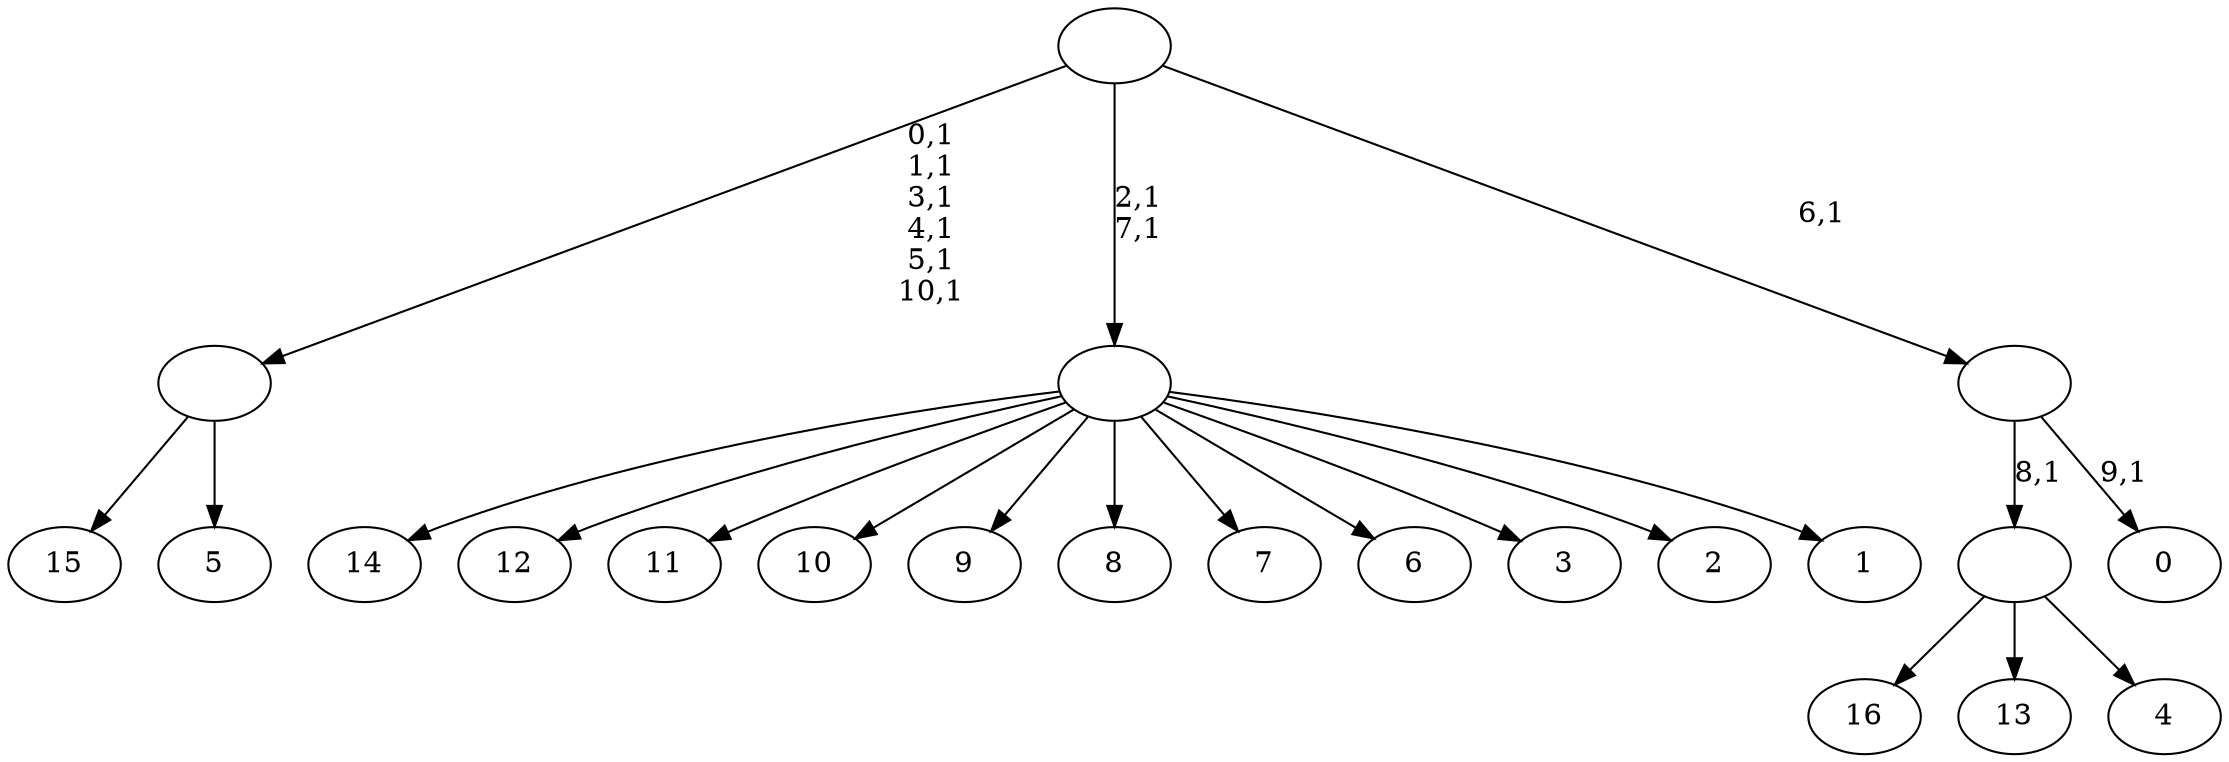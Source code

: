 digraph T {
	28 [label="16"]
	27 [label="15"]
	26 [label="14"]
	25 [label="13"]
	24 [label="12"]
	23 [label="11"]
	22 [label="10"]
	21 [label="9"]
	20 [label="8"]
	19 [label="7"]
	18 [label="6"]
	17 [label="5"]
	16 [label=""]
	10 [label="4"]
	9 [label=""]
	8 [label="3"]
	7 [label="2"]
	6 [label="1"]
	5 [label=""]
	3 [label="0"]
	1 [label=""]
	0 [label=""]
	16 -> 27 [label=""]
	16 -> 17 [label=""]
	9 -> 28 [label=""]
	9 -> 25 [label=""]
	9 -> 10 [label=""]
	5 -> 26 [label=""]
	5 -> 24 [label=""]
	5 -> 23 [label=""]
	5 -> 22 [label=""]
	5 -> 21 [label=""]
	5 -> 20 [label=""]
	5 -> 19 [label=""]
	5 -> 18 [label=""]
	5 -> 8 [label=""]
	5 -> 7 [label=""]
	5 -> 6 [label=""]
	1 -> 3 [label="9,1"]
	1 -> 9 [label="8,1"]
	0 -> 5 [label="2,1\n7,1"]
	0 -> 16 [label="0,1\n1,1\n3,1\n4,1\n5,1\n10,1"]
	0 -> 1 [label="6,1"]
}
